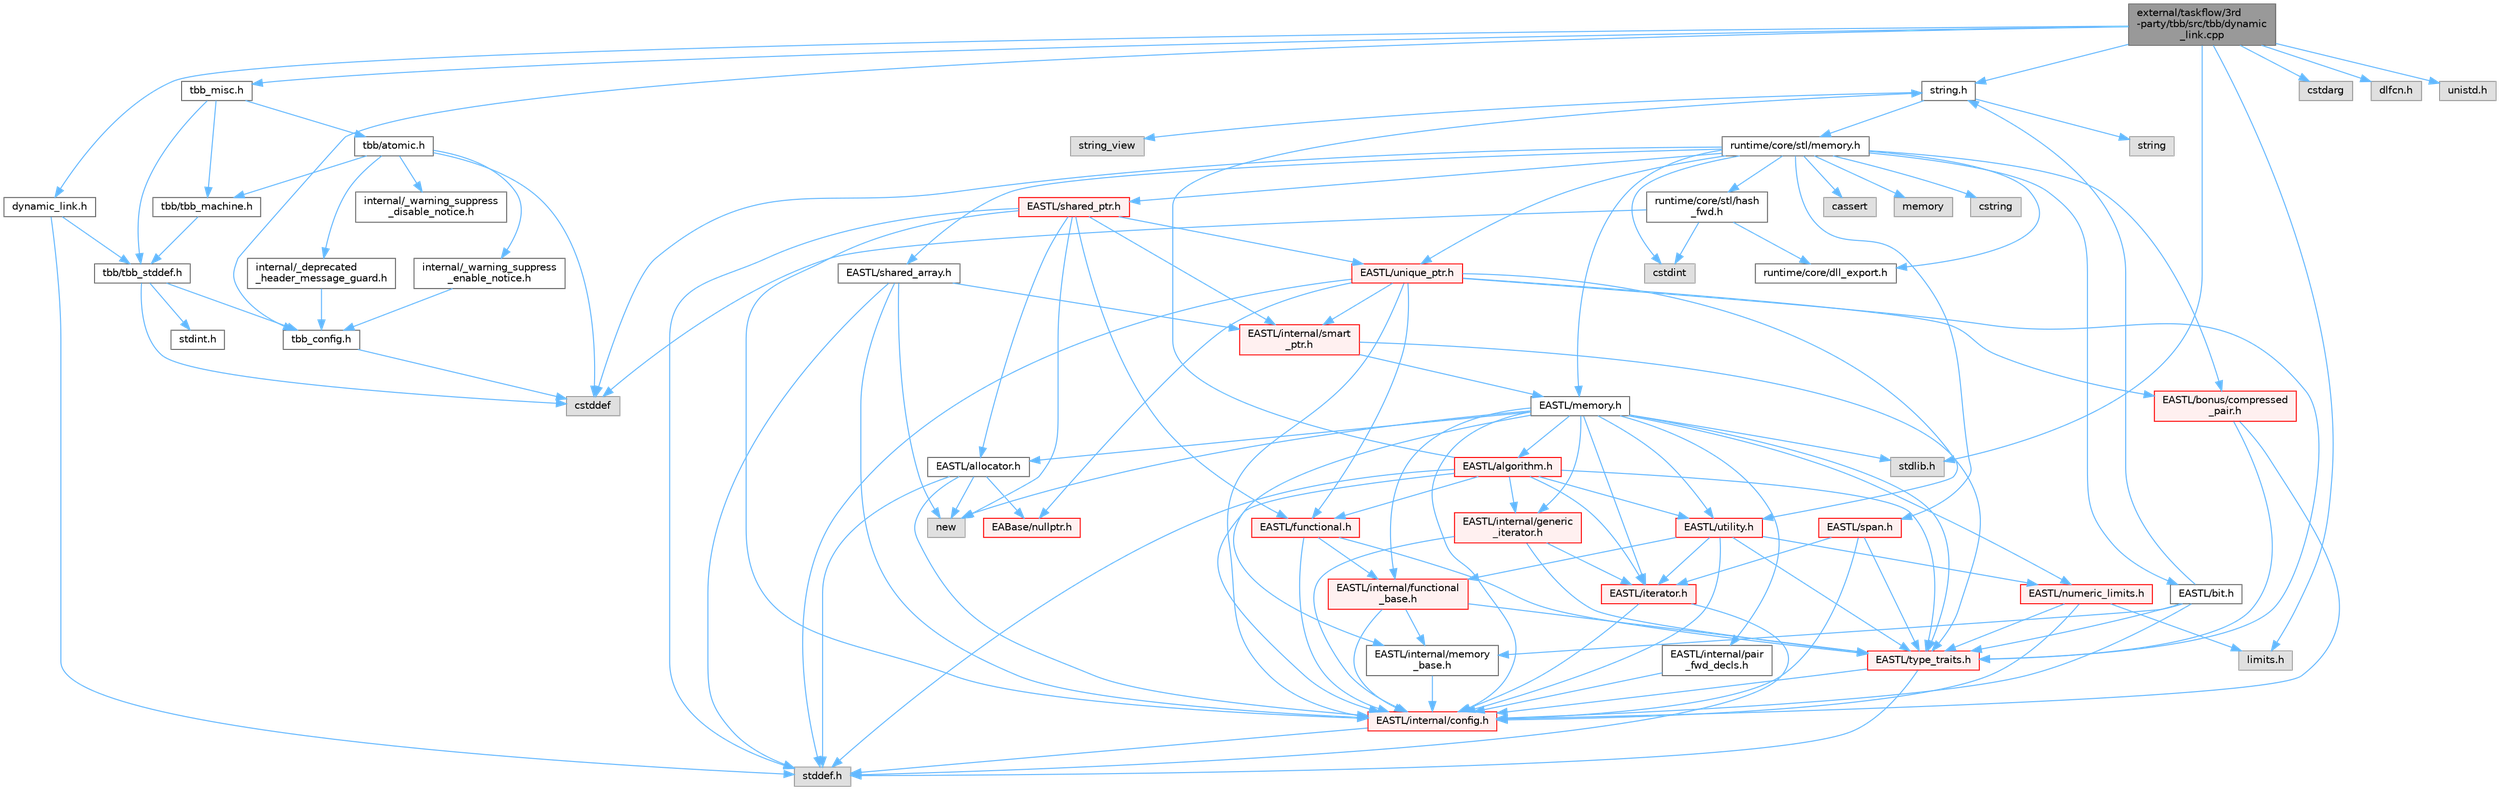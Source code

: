 digraph "external/taskflow/3rd-party/tbb/src/tbb/dynamic_link.cpp"
{
 // LATEX_PDF_SIZE
  bgcolor="transparent";
  edge [fontname=Helvetica,fontsize=10,labelfontname=Helvetica,labelfontsize=10];
  node [fontname=Helvetica,fontsize=10,shape=box,height=0.2,width=0.4];
  Node1 [id="Node000001",label="external/taskflow/3rd\l-party/tbb/src/tbb/dynamic\l_link.cpp",height=0.2,width=0.4,color="gray40", fillcolor="grey60", style="filled", fontcolor="black",tooltip=" "];
  Node1 -> Node2 [id="edge1_Node000001_Node000002",color="steelblue1",style="solid",tooltip=" "];
  Node2 [id="Node000002",label="dynamic_link.h",height=0.2,width=0.4,color="grey40", fillcolor="white", style="filled",URL="$dynamic__link_8h.html",tooltip=" "];
  Node2 -> Node3 [id="edge2_Node000002_Node000003",color="steelblue1",style="solid",tooltip=" "];
  Node3 [id="Node000003",label="tbb/tbb_stddef.h",height=0.2,width=0.4,color="grey40", fillcolor="white", style="filled",URL="$tbb__stddef_8h.html",tooltip=" "];
  Node3 -> Node4 [id="edge3_Node000003_Node000004",color="steelblue1",style="solid",tooltip=" "];
  Node4 [id="Node000004",label="tbb_config.h",height=0.2,width=0.4,color="grey40", fillcolor="white", style="filled",URL="$tbb__config_8h.html",tooltip=" "];
  Node4 -> Node5 [id="edge4_Node000004_Node000005",color="steelblue1",style="solid",tooltip=" "];
  Node5 [id="Node000005",label="cstddef",height=0.2,width=0.4,color="grey60", fillcolor="#E0E0E0", style="filled",tooltip=" "];
  Node3 -> Node5 [id="edge5_Node000003_Node000005",color="steelblue1",style="solid",tooltip=" "];
  Node3 -> Node6 [id="edge6_Node000003_Node000006",color="steelblue1",style="solid",tooltip=" "];
  Node6 [id="Node000006",label="stdint.h",height=0.2,width=0.4,color="grey40", fillcolor="white", style="filled",URL="$stdint_8h.html",tooltip=" "];
  Node2 -> Node7 [id="edge7_Node000002_Node000007",color="steelblue1",style="solid",tooltip=" "];
  Node7 [id="Node000007",label="stddef.h",height=0.2,width=0.4,color="grey60", fillcolor="#E0E0E0", style="filled",tooltip=" "];
  Node1 -> Node4 [id="edge8_Node000001_Node000004",color="steelblue1",style="solid",tooltip=" "];
  Node1 -> Node8 [id="edge9_Node000001_Node000008",color="steelblue1",style="solid",tooltip=" "];
  Node8 [id="Node000008",label="cstdarg",height=0.2,width=0.4,color="grey60", fillcolor="#E0E0E0", style="filled",tooltip=" "];
  Node1 -> Node9 [id="edge10_Node000001_Node000009",color="steelblue1",style="solid",tooltip=" "];
  Node9 [id="Node000009",label="dlfcn.h",height=0.2,width=0.4,color="grey60", fillcolor="#E0E0E0", style="filled",tooltip=" "];
  Node1 -> Node10 [id="edge11_Node000001_Node000010",color="steelblue1",style="solid",tooltip=" "];
  Node10 [id="Node000010",label="string.h",height=0.2,width=0.4,color="grey40", fillcolor="white", style="filled",URL="$string_8h.html",tooltip=" "];
  Node10 -> Node11 [id="edge12_Node000010_Node000011",color="steelblue1",style="solid",tooltip=" "];
  Node11 [id="Node000011",label="string",height=0.2,width=0.4,color="grey60", fillcolor="#E0E0E0", style="filled",tooltip=" "];
  Node10 -> Node12 [id="edge13_Node000010_Node000012",color="steelblue1",style="solid",tooltip=" "];
  Node12 [id="Node000012",label="string_view",height=0.2,width=0.4,color="grey60", fillcolor="#E0E0E0", style="filled",tooltip=" "];
  Node10 -> Node13 [id="edge14_Node000010_Node000013",color="steelblue1",style="solid",tooltip=" "];
  Node13 [id="Node000013",label="runtime/core/stl/memory.h",height=0.2,width=0.4,color="grey40", fillcolor="white", style="filled",URL="$runtime_2core_2stl_2memory_8h.html",tooltip=" "];
  Node13 -> Node5 [id="edge15_Node000013_Node000005",color="steelblue1",style="solid",tooltip=" "];
  Node13 -> Node14 [id="edge16_Node000013_Node000014",color="steelblue1",style="solid",tooltip=" "];
  Node14 [id="Node000014",label="cstdint",height=0.2,width=0.4,color="grey60", fillcolor="#E0E0E0", style="filled",tooltip=" "];
  Node13 -> Node15 [id="edge17_Node000013_Node000015",color="steelblue1",style="solid",tooltip=" "];
  Node15 [id="Node000015",label="cassert",height=0.2,width=0.4,color="grey60", fillcolor="#E0E0E0", style="filled",tooltip=" "];
  Node13 -> Node16 [id="edge18_Node000013_Node000016",color="steelblue1",style="solid",tooltip=" "];
  Node16 [id="Node000016",label="memory",height=0.2,width=0.4,color="grey60", fillcolor="#E0E0E0", style="filled",tooltip=" "];
  Node13 -> Node17 [id="edge19_Node000013_Node000017",color="steelblue1",style="solid",tooltip=" "];
  Node17 [id="Node000017",label="cstring",height=0.2,width=0.4,color="grey60", fillcolor="#E0E0E0", style="filled",tooltip=" "];
  Node13 -> Node18 [id="edge20_Node000013_Node000018",color="steelblue1",style="solid",tooltip=" "];
  Node18 [id="Node000018",label="EASTL/bit.h",height=0.2,width=0.4,color="grey40", fillcolor="white", style="filled",URL="$bit_8h.html",tooltip=" "];
  Node18 -> Node19 [id="edge21_Node000018_Node000019",color="steelblue1",style="solid",tooltip=" "];
  Node19 [id="Node000019",label="EASTL/internal/config.h",height=0.2,width=0.4,color="red", fillcolor="#FFF0F0", style="filled",URL="$runtime_2_e_a_s_t_l_2include_2_e_a_s_t_l_2internal_2config_8h.html",tooltip=" "];
  Node19 -> Node7 [id="edge22_Node000019_Node000007",color="steelblue1",style="solid",tooltip=" "];
  Node18 -> Node27 [id="edge23_Node000018_Node000027",color="steelblue1",style="solid",tooltip=" "];
  Node27 [id="Node000027",label="EASTL/internal/memory\l_base.h",height=0.2,width=0.4,color="grey40", fillcolor="white", style="filled",URL="$memory__base_8h.html",tooltip=" "];
  Node27 -> Node19 [id="edge24_Node000027_Node000019",color="steelblue1",style="solid",tooltip=" "];
  Node18 -> Node28 [id="edge25_Node000018_Node000028",color="steelblue1",style="solid",tooltip=" "];
  Node28 [id="Node000028",label="EASTL/type_traits.h",height=0.2,width=0.4,color="red", fillcolor="#FFF0F0", style="filled",URL="$_e_a_s_t_l_2include_2_e_a_s_t_l_2type__traits_8h.html",tooltip=" "];
  Node28 -> Node19 [id="edge26_Node000028_Node000019",color="steelblue1",style="solid",tooltip=" "];
  Node28 -> Node7 [id="edge27_Node000028_Node000007",color="steelblue1",style="solid",tooltip=" "];
  Node18 -> Node10 [id="edge28_Node000018_Node000010",color="steelblue1",style="solid",tooltip=" "];
  Node13 -> Node38 [id="edge29_Node000013_Node000038",color="steelblue1",style="solid",tooltip=" "];
  Node38 [id="Node000038",label="EASTL/memory.h",height=0.2,width=0.4,color="grey40", fillcolor="white", style="filled",URL="$runtime_2_e_a_s_t_l_2include_2_e_a_s_t_l_2memory_8h.html",tooltip=" "];
  Node38 -> Node19 [id="edge30_Node000038_Node000019",color="steelblue1",style="solid",tooltip=" "];
  Node38 -> Node27 [id="edge31_Node000038_Node000027",color="steelblue1",style="solid",tooltip=" "];
  Node38 -> Node39 [id="edge32_Node000038_Node000039",color="steelblue1",style="solid",tooltip=" "];
  Node39 [id="Node000039",label="EASTL/internal/generic\l_iterator.h",height=0.2,width=0.4,color="red", fillcolor="#FFF0F0", style="filled",URL="$generic__iterator_8h.html",tooltip=" "];
  Node39 -> Node19 [id="edge33_Node000039_Node000019",color="steelblue1",style="solid",tooltip=" "];
  Node39 -> Node40 [id="edge34_Node000039_Node000040",color="steelblue1",style="solid",tooltip=" "];
  Node40 [id="Node000040",label="EASTL/iterator.h",height=0.2,width=0.4,color="red", fillcolor="#FFF0F0", style="filled",URL="$_e_a_s_t_l_2include_2_e_a_s_t_l_2iterator_8h.html",tooltip=" "];
  Node40 -> Node19 [id="edge35_Node000040_Node000019",color="steelblue1",style="solid",tooltip=" "];
  Node40 -> Node7 [id="edge36_Node000040_Node000007",color="steelblue1",style="solid",tooltip=" "];
  Node39 -> Node28 [id="edge37_Node000039_Node000028",color="steelblue1",style="solid",tooltip=" "];
  Node38 -> Node43 [id="edge38_Node000038_Node000043",color="steelblue1",style="solid",tooltip=" "];
  Node43 [id="Node000043",label="EASTL/internal/pair\l_fwd_decls.h",height=0.2,width=0.4,color="grey40", fillcolor="white", style="filled",URL="$pair__fwd__decls_8h.html",tooltip=" "];
  Node43 -> Node19 [id="edge39_Node000043_Node000019",color="steelblue1",style="solid",tooltip=" "];
  Node38 -> Node44 [id="edge40_Node000038_Node000044",color="steelblue1",style="solid",tooltip=" "];
  Node44 [id="Node000044",label="EASTL/internal/functional\l_base.h",height=0.2,width=0.4,color="red", fillcolor="#FFF0F0", style="filled",URL="$functional__base_8h.html",tooltip=" "];
  Node44 -> Node19 [id="edge41_Node000044_Node000019",color="steelblue1",style="solid",tooltip=" "];
  Node44 -> Node27 [id="edge42_Node000044_Node000027",color="steelblue1",style="solid",tooltip=" "];
  Node44 -> Node28 [id="edge43_Node000044_Node000028",color="steelblue1",style="solid",tooltip=" "];
  Node38 -> Node45 [id="edge44_Node000038_Node000045",color="steelblue1",style="solid",tooltip=" "];
  Node45 [id="Node000045",label="EASTL/algorithm.h",height=0.2,width=0.4,color="red", fillcolor="#FFF0F0", style="filled",URL="$_e_a_s_t_l_2include_2_e_a_s_t_l_2algorithm_8h.html",tooltip=" "];
  Node45 -> Node19 [id="edge45_Node000045_Node000019",color="steelblue1",style="solid",tooltip=" "];
  Node45 -> Node28 [id="edge46_Node000045_Node000028",color="steelblue1",style="solid",tooltip=" "];
  Node45 -> Node40 [id="edge47_Node000045_Node000040",color="steelblue1",style="solid",tooltip=" "];
  Node45 -> Node48 [id="edge48_Node000045_Node000048",color="steelblue1",style="solid",tooltip=" "];
  Node48 [id="Node000048",label="EASTL/functional.h",height=0.2,width=0.4,color="red", fillcolor="#FFF0F0", style="filled",URL="$_e_a_s_t_l_2include_2_e_a_s_t_l_2functional_8h.html",tooltip=" "];
  Node48 -> Node19 [id="edge49_Node000048_Node000019",color="steelblue1",style="solid",tooltip=" "];
  Node48 -> Node28 [id="edge50_Node000048_Node000028",color="steelblue1",style="solid",tooltip=" "];
  Node48 -> Node44 [id="edge51_Node000048_Node000044",color="steelblue1",style="solid",tooltip=" "];
  Node45 -> Node55 [id="edge52_Node000045_Node000055",color="steelblue1",style="solid",tooltip=" "];
  Node55 [id="Node000055",label="EASTL/utility.h",height=0.2,width=0.4,color="red", fillcolor="#FFF0F0", style="filled",URL="$runtime_2_e_a_s_t_l_2include_2_e_a_s_t_l_2utility_8h.html",tooltip=" "];
  Node55 -> Node19 [id="edge53_Node000055_Node000019",color="steelblue1",style="solid",tooltip=" "];
  Node55 -> Node28 [id="edge54_Node000055_Node000028",color="steelblue1",style="solid",tooltip=" "];
  Node55 -> Node40 [id="edge55_Node000055_Node000040",color="steelblue1",style="solid",tooltip=" "];
  Node55 -> Node56 [id="edge56_Node000055_Node000056",color="steelblue1",style="solid",tooltip=" "];
  Node56 [id="Node000056",label="EASTL/numeric_limits.h",height=0.2,width=0.4,color="red", fillcolor="#FFF0F0", style="filled",URL="$numeric__limits_8h.html",tooltip=" "];
  Node56 -> Node19 [id="edge57_Node000056_Node000019",color="steelblue1",style="solid",tooltip=" "];
  Node56 -> Node28 [id="edge58_Node000056_Node000028",color="steelblue1",style="solid",tooltip=" "];
  Node56 -> Node32 [id="edge59_Node000056_Node000032",color="steelblue1",style="solid",tooltip=" "];
  Node32 [id="Node000032",label="limits.h",height=0.2,width=0.4,color="grey60", fillcolor="#E0E0E0", style="filled",tooltip=" "];
  Node55 -> Node44 [id="edge60_Node000055_Node000044",color="steelblue1",style="solid",tooltip=" "];
  Node45 -> Node39 [id="edge61_Node000045_Node000039",color="steelblue1",style="solid",tooltip=" "];
  Node45 -> Node7 [id="edge62_Node000045_Node000007",color="steelblue1",style="solid",tooltip=" "];
  Node45 -> Node10 [id="edge63_Node000045_Node000010",color="steelblue1",style="solid",tooltip=" "];
  Node38 -> Node28 [id="edge64_Node000038_Node000028",color="steelblue1",style="solid",tooltip=" "];
  Node38 -> Node52 [id="edge65_Node000038_Node000052",color="steelblue1",style="solid",tooltip=" "];
  Node52 [id="Node000052",label="EASTL/allocator.h",height=0.2,width=0.4,color="grey40", fillcolor="white", style="filled",URL="$runtime_2_e_a_s_t_l_2include_2_e_a_s_t_l_2allocator_8h.html",tooltip=" "];
  Node52 -> Node19 [id="edge66_Node000052_Node000019",color="steelblue1",style="solid",tooltip=" "];
  Node52 -> Node30 [id="edge67_Node000052_Node000030",color="steelblue1",style="solid",tooltip=" "];
  Node30 [id="Node000030",label="EABase/nullptr.h",height=0.2,width=0.4,color="red", fillcolor="#FFF0F0", style="filled",URL="$nullptr_8h.html",tooltip=" "];
  Node52 -> Node7 [id="edge68_Node000052_Node000007",color="steelblue1",style="solid",tooltip=" "];
  Node52 -> Node53 [id="edge69_Node000052_Node000053",color="steelblue1",style="solid",tooltip=" "];
  Node53 [id="Node000053",label="new",height=0.2,width=0.4,color="grey60", fillcolor="#E0E0E0", style="filled",tooltip=" "];
  Node38 -> Node40 [id="edge70_Node000038_Node000040",color="steelblue1",style="solid",tooltip=" "];
  Node38 -> Node55 [id="edge71_Node000038_Node000055",color="steelblue1",style="solid",tooltip=" "];
  Node38 -> Node56 [id="edge72_Node000038_Node000056",color="steelblue1",style="solid",tooltip=" "];
  Node38 -> Node65 [id="edge73_Node000038_Node000065",color="steelblue1",style="solid",tooltip=" "];
  Node65 [id="Node000065",label="stdlib.h",height=0.2,width=0.4,color="grey60", fillcolor="#E0E0E0", style="filled",tooltip=" "];
  Node38 -> Node53 [id="edge74_Node000038_Node000053",color="steelblue1",style="solid",tooltip=" "];
  Node13 -> Node66 [id="edge75_Node000013_Node000066",color="steelblue1",style="solid",tooltip=" "];
  Node66 [id="Node000066",label="EASTL/shared_array.h",height=0.2,width=0.4,color="grey40", fillcolor="white", style="filled",URL="$shared__array_8h.html",tooltip=" "];
  Node66 -> Node19 [id="edge76_Node000066_Node000019",color="steelblue1",style="solid",tooltip=" "];
  Node66 -> Node67 [id="edge77_Node000066_Node000067",color="steelblue1",style="solid",tooltip=" "];
  Node67 [id="Node000067",label="EASTL/internal/smart\l_ptr.h",height=0.2,width=0.4,color="red", fillcolor="#FFF0F0", style="filled",URL="$smart__ptr_8h.html",tooltip=" "];
  Node67 -> Node38 [id="edge78_Node000067_Node000038",color="steelblue1",style="solid",tooltip=" "];
  Node67 -> Node28 [id="edge79_Node000067_Node000028",color="steelblue1",style="solid",tooltip=" "];
  Node66 -> Node53 [id="edge80_Node000066_Node000053",color="steelblue1",style="solid",tooltip=" "];
  Node66 -> Node7 [id="edge81_Node000066_Node000007",color="steelblue1",style="solid",tooltip=" "];
  Node13 -> Node69 [id="edge82_Node000013_Node000069",color="steelblue1",style="solid",tooltip=" "];
  Node69 [id="Node000069",label="EASTL/unique_ptr.h",height=0.2,width=0.4,color="red", fillcolor="#FFF0F0", style="filled",URL="$unique__ptr_8h.html",tooltip=" "];
  Node69 -> Node30 [id="edge83_Node000069_Node000030",color="steelblue1",style="solid",tooltip=" "];
  Node69 -> Node70 [id="edge84_Node000069_Node000070",color="steelblue1",style="solid",tooltip=" "];
  Node70 [id="Node000070",label="EASTL/bonus/compressed\l_pair.h",height=0.2,width=0.4,color="red", fillcolor="#FFF0F0", style="filled",URL="$compressed__pair_8h.html",tooltip=" "];
  Node70 -> Node19 [id="edge85_Node000070_Node000019",color="steelblue1",style="solid",tooltip=" "];
  Node70 -> Node28 [id="edge86_Node000070_Node000028",color="steelblue1",style="solid",tooltip=" "];
  Node69 -> Node48 [id="edge87_Node000069_Node000048",color="steelblue1",style="solid",tooltip=" "];
  Node69 -> Node19 [id="edge88_Node000069_Node000019",color="steelblue1",style="solid",tooltip=" "];
  Node69 -> Node67 [id="edge89_Node000069_Node000067",color="steelblue1",style="solid",tooltip=" "];
  Node69 -> Node28 [id="edge90_Node000069_Node000028",color="steelblue1",style="solid",tooltip=" "];
  Node69 -> Node55 [id="edge91_Node000069_Node000055",color="steelblue1",style="solid",tooltip=" "];
  Node69 -> Node7 [id="edge92_Node000069_Node000007",color="steelblue1",style="solid",tooltip=" "];
  Node13 -> Node72 [id="edge93_Node000013_Node000072",color="steelblue1",style="solid",tooltip=" "];
  Node72 [id="Node000072",label="EASTL/shared_ptr.h",height=0.2,width=0.4,color="red", fillcolor="#FFF0F0", style="filled",URL="$shared__ptr_8h.html",tooltip=" "];
  Node72 -> Node19 [id="edge94_Node000072_Node000019",color="steelblue1",style="solid",tooltip=" "];
  Node72 -> Node67 [id="edge95_Node000072_Node000067",color="steelblue1",style="solid",tooltip=" "];
  Node72 -> Node69 [id="edge96_Node000072_Node000069",color="steelblue1",style="solid",tooltip=" "];
  Node72 -> Node48 [id="edge97_Node000072_Node000048",color="steelblue1",style="solid",tooltip=" "];
  Node72 -> Node52 [id="edge98_Node000072_Node000052",color="steelblue1",style="solid",tooltip=" "];
  Node72 -> Node53 [id="edge99_Node000072_Node000053",color="steelblue1",style="solid",tooltip=" "];
  Node72 -> Node7 [id="edge100_Node000072_Node000007",color="steelblue1",style="solid",tooltip=" "];
  Node13 -> Node152 [id="edge101_Node000013_Node000152",color="steelblue1",style="solid",tooltip=" "];
  Node152 [id="Node000152",label="EASTL/span.h",height=0.2,width=0.4,color="red", fillcolor="#FFF0F0", style="filled",URL="$span_8h.html",tooltip=" "];
  Node152 -> Node19 [id="edge102_Node000152_Node000019",color="steelblue1",style="solid",tooltip=" "];
  Node152 -> Node28 [id="edge103_Node000152_Node000028",color="steelblue1",style="solid",tooltip=" "];
  Node152 -> Node40 [id="edge104_Node000152_Node000040",color="steelblue1",style="solid",tooltip=" "];
  Node13 -> Node70 [id="edge105_Node000013_Node000070",color="steelblue1",style="solid",tooltip=" "];
  Node13 -> Node155 [id="edge106_Node000013_Node000155",color="steelblue1",style="solid",tooltip=" "];
  Node155 [id="Node000155",label="runtime/core/dll_export.h",height=0.2,width=0.4,color="grey40", fillcolor="white", style="filled",URL="$dll__export_8h.html",tooltip=" "];
  Node13 -> Node156 [id="edge107_Node000013_Node000156",color="steelblue1",style="solid",tooltip=" "];
  Node156 [id="Node000156",label="runtime/core/stl/hash\l_fwd.h",height=0.2,width=0.4,color="grey40", fillcolor="white", style="filled",URL="$hash__fwd_8h.html",tooltip=" "];
  Node156 -> Node5 [id="edge108_Node000156_Node000005",color="steelblue1",style="solid",tooltip=" "];
  Node156 -> Node14 [id="edge109_Node000156_Node000014",color="steelblue1",style="solid",tooltip=" "];
  Node156 -> Node155 [id="edge110_Node000156_Node000155",color="steelblue1",style="solid",tooltip=" "];
  Node1 -> Node157 [id="edge111_Node000001_Node000157",color="steelblue1",style="solid",tooltip=" "];
  Node157 [id="Node000157",label="unistd.h",height=0.2,width=0.4,color="grey60", fillcolor="#E0E0E0", style="filled",tooltip=" "];
  Node1 -> Node32 [id="edge112_Node000001_Node000032",color="steelblue1",style="solid",tooltip=" "];
  Node1 -> Node65 [id="edge113_Node000001_Node000065",color="steelblue1",style="solid",tooltip=" "];
  Node1 -> Node158 [id="edge114_Node000001_Node000158",color="steelblue1",style="solid",tooltip=" "];
  Node158 [id="Node000158",label="tbb_misc.h",height=0.2,width=0.4,color="grey40", fillcolor="white", style="filled",URL="$tbb__misc_8h.html",tooltip=" "];
  Node158 -> Node3 [id="edge115_Node000158_Node000003",color="steelblue1",style="solid",tooltip=" "];
  Node158 -> Node159 [id="edge116_Node000158_Node000159",color="steelblue1",style="solid",tooltip=" "];
  Node159 [id="Node000159",label="tbb/tbb_machine.h",height=0.2,width=0.4,color="grey40", fillcolor="white", style="filled",URL="$tbb__machine_8h.html",tooltip=" "];
  Node159 -> Node3 [id="edge117_Node000159_Node000003",color="steelblue1",style="solid",tooltip=" "];
  Node158 -> Node160 [id="edge118_Node000158_Node000160",color="steelblue1",style="solid",tooltip=" "];
  Node160 [id="Node000160",label="tbb/atomic.h",height=0.2,width=0.4,color="grey40", fillcolor="white", style="filled",URL="$external_2taskflow_23rd-party_2tbb_2include_2tbb_2atomic_8h.html",tooltip=" "];
  Node160 -> Node161 [id="edge119_Node000160_Node000161",color="steelblue1",style="solid",tooltip=" "];
  Node161 [id="Node000161",label="internal/_deprecated\l_header_message_guard.h",height=0.2,width=0.4,color="grey40", fillcolor="white", style="filled",URL="$__deprecated__header__message__guard_8h.html",tooltip=" "];
  Node161 -> Node4 [id="edge120_Node000161_Node000004",color="steelblue1",style="solid",tooltip=" "];
  Node160 -> Node162 [id="edge121_Node000160_Node000162",color="steelblue1",style="solid",tooltip=" "];
  Node162 [id="Node000162",label="internal/_warning_suppress\l_enable_notice.h",height=0.2,width=0.4,color="grey40", fillcolor="white", style="filled",URL="$__warning__suppress__enable__notice_8h.html",tooltip=" "];
  Node162 -> Node4 [id="edge122_Node000162_Node000004",color="steelblue1",style="solid",tooltip=" "];
  Node160 -> Node5 [id="edge123_Node000160_Node000005",color="steelblue1",style="solid",tooltip=" "];
  Node160 -> Node159 [id="edge124_Node000160_Node000159",color="steelblue1",style="solid",tooltip=" "];
  Node160 -> Node163 [id="edge125_Node000160_Node000163",color="steelblue1",style="solid",tooltip=" "];
  Node163 [id="Node000163",label="internal/_warning_suppress\l_disable_notice.h",height=0.2,width=0.4,color="grey40", fillcolor="white", style="filled",URL="$__warning__suppress__disable__notice_8h.html",tooltip=" "];
}
